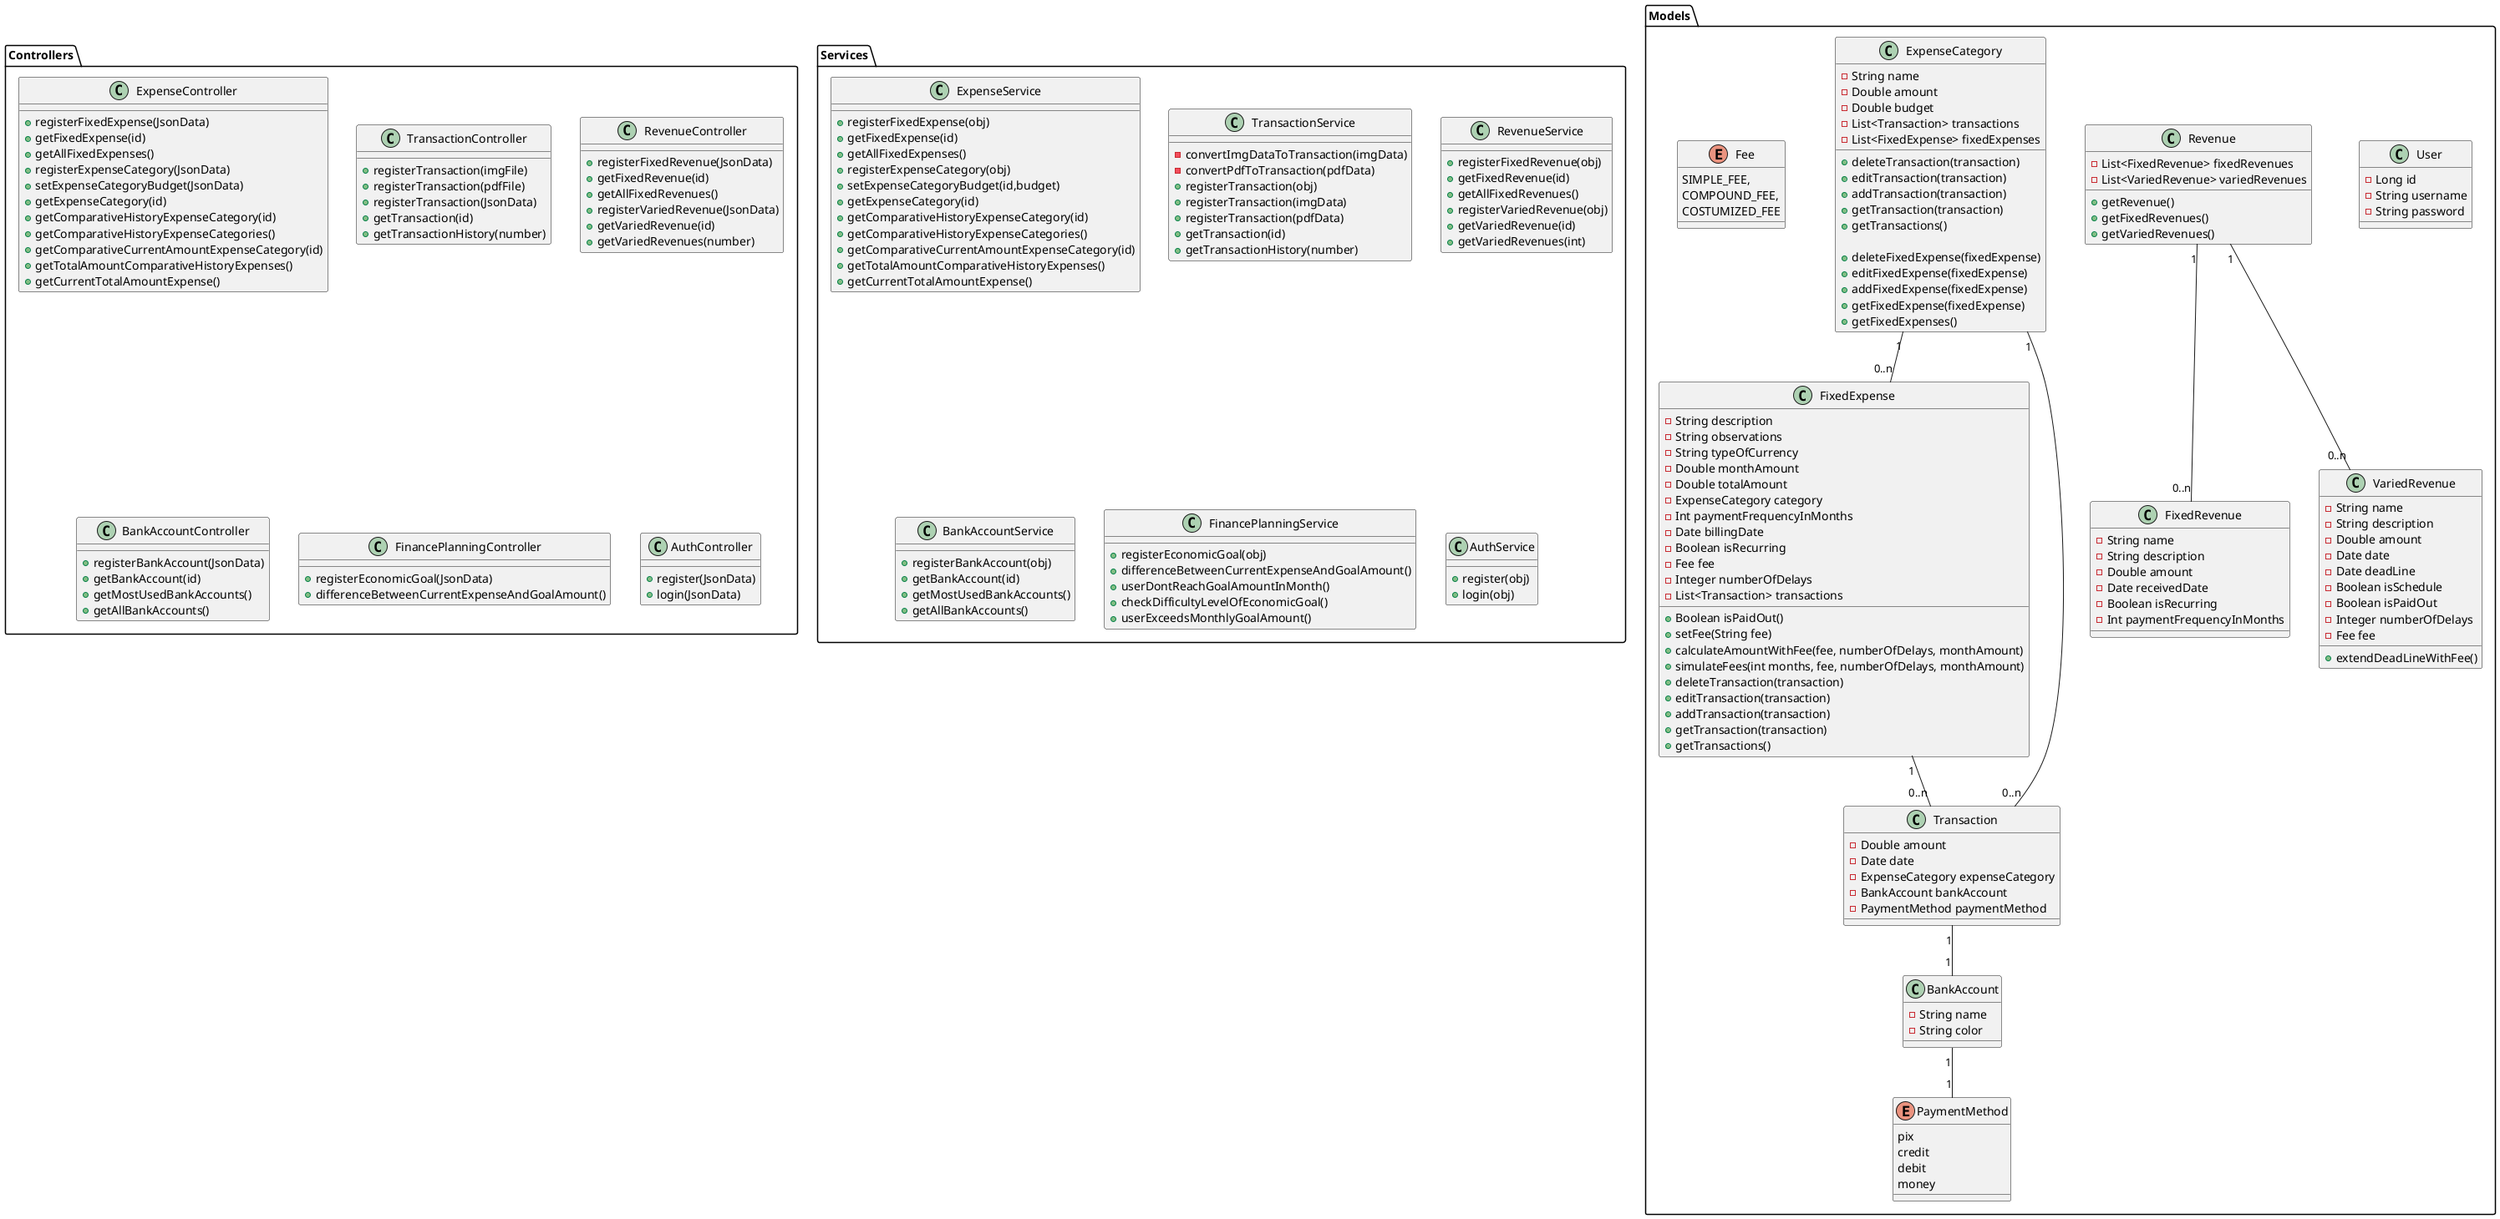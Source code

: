 @startuml
    
    Package "Controllers"{
        class ExpenseController{
            + registerFixedExpense(JsonData)
            + getFixedExpense(id)
            + getAllFixedExpenses()
            + registerExpenseCategory(JsonData)
            + setExpenseCategoryBudget(JsonData)
            + getExpenseCategory(id)
            + getComparativeHistoryExpenseCategory(id)
            + getComparativeHistoryExpenseCategories()
            + getComparativeCurrentAmountExpenseCategory(id)
            + getTotalAmountComparativeHistoryExpenses()
            + getCurrentTotalAmountExpense()
        }

        class TransactionController{
            + registerTransaction(imgFile)
            + registerTransaction(pdfFile)
            + registerTransaction(JsonData)
            + getTransaction(id)
            + getTransactionHistory(number)
            
        }

        class RevenueController{
            + registerFixedRevenue(JsonData)
            + getFixedRevenue(id)
            + getAllFixedRevenues()
            + registerVariedRevenue(JsonData)
            + getVariedRevenue(id)
            + getVariedRevenues(number)
        }

        class BankAccountController{
            + registerBankAccount(JsonData)
            + getBankAccount(id)
            + getMostUsedBankAccounts()
            + getAllBankAccounts()
        }

        class FinancePlanningController{
            + registerEconomicGoal(JsonData)
            + differenceBetweenCurrentExpenseAndGoalAmount()
        }

        class AuthController{
            + register(JsonData)
            + login(JsonData)
        }
    }

    Package "Services"{
        class ExpenseService{
            + registerFixedExpense(obj)
            + getFixedExpense(id)
            + getAllFixedExpenses()
            + registerExpenseCategory(obj)
            + setExpenseCategoryBudget(id,budget)
            + getExpenseCategory(id)
            + getComparativeHistoryExpenseCategory(id)
            + getComparativeHistoryExpenseCategories()
            + getComparativeCurrentAmountExpenseCategory(id)
            + getTotalAmountComparativeHistoryExpenses()
            + getCurrentTotalAmountExpense()
        }

        class TransactionService{
            - convertImgDataToTransaction(imgData)
            - convertPdfToTransaction(pdfData)
            + registerTransaction(obj)
            + registerTransaction(imgData)
            + registerTransaction(pdfData)
            + getTransaction(id)
            + getTransactionHistory(number)
            
        }

        class RevenueService{
            + registerFixedRevenue(obj)
            + getFixedRevenue(id)
            + getAllFixedRevenues()
            + registerVariedRevenue(obj)
            + getVariedRevenue(id)
            + getVariedRevenues(int)
        }

        class BankAccountService{
            + registerBankAccount(obj)
            + getBankAccount(id)
            + getMostUsedBankAccounts()
            + getAllBankAccounts()
        }

        class FinancePlanningService{
            + registerEconomicGoal(obj)
            + differenceBetweenCurrentExpenseAndGoalAmount()
            + userDontReachGoalAmountInMonth()
            + checkDifficultyLevelOfEconomicGoal()
            + userExceedsMonthlyGoalAmount()
        }

        class AuthService{
            + register(obj)
            + login(obj)
        }
    }

    Package "Models"{
        class User {
            - Long id
            - String username
            - String password
        }

        class Revenue{
            -List<FixedRevenue> fixedRevenues
            -List<VariedRevenue> variedRevenues

            + getRevenue()
            + getFixedRevenues()
            + getVariedRevenues()
        }

        class FixedRevenue {
            - String name
            - String description
            - Double amount
            - Date receivedDate
            - Boolean isRecurring
            - Int paymentFrequencyInMonths
        }
        class VariedRevenue {
            - String name
            - String description
            - Double amount
            - Date date
            - Date deadLine
            - Boolean isSchedule
            - Boolean isPaidOut
            - Integer numberOfDelays
            - Fee fee

            + extendDeadLineWithFee()
        }
        class ExpenseCategory{
            - String name
            - Double amount
            - Double budget
            - List<Transaction> transactions
            - List<FixedExpense> fixedExpenses

            + deleteTransaction(transaction)
            + editTransaction(transaction)
            + addTransaction(transaction)
            + getTransaction(transaction)
            + getTransactions()

            + deleteFixedExpense(fixedExpense)
            + editFixedExpense(fixedExpense)
            + addFixedExpense(fixedExpense)
            +   getFixedExpense(fixedExpense)
            + getFixedExpenses()
        }
        class FixedExpense{
            - String description
            - String observations
            - String typeOfCurrency
            - Double monthAmount
            - Double totalAmount 
            - ExpenseCategory category
            - Int paymentFrequencyInMonths
            - Date billingDate
            - Boolean isRecurring
            - Fee fee
            - Integer numberOfDelays
            - List<Transaction> transactions

            + Boolean isPaidOut()
            + setFee(String fee)
            + calculateAmountWithFee(fee, numberOfDelays, monthAmount)
            + simulateFees(int months, fee, numberOfDelays, monthAmount)
            + deleteTransaction(transaction)
            + editTransaction(transaction)
            + addTransaction(transaction)
            + getTransaction(transaction)
            + getTransactions()
        }
        enum Fee{
            SIMPLE_FEE,
            COMPOUND_FEE,
            COSTUMIZED_FEE
        }
        class Transaction{
            - Double amount  
            - Date date
            - ExpenseCategory expenseCategory
            - BankAccount bankAccount
            - PaymentMethod paymentMethod
        }
        class BankAccount{
            - String name
            - String color
        }
        enum PaymentMethod{
            pix
            credit
            debit
            money
        }
    }

    ExpenseCategory "1" -- "0..n" FixedExpense
    FixedExpense "1" -- "0..n" Transaction
    ExpenseCategory "1" -- "0..n" Transaction
    Transaction "1" -- "1" BankAccount
    BankAccount "1" -- "1" PaymentMethod
    Revenue "1" -- "0..n" FixedRevenue
    Revenue "1" -- "0..n" VariedRevenue

@enduml
